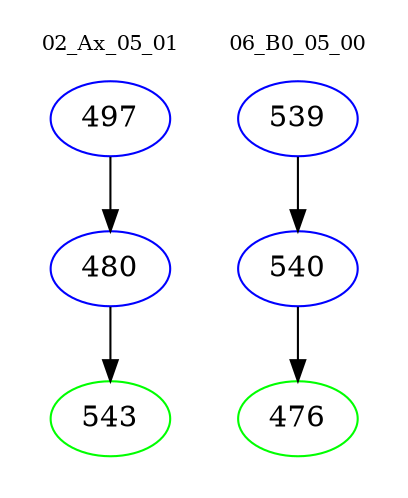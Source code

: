 digraph{
subgraph cluster_0 {
color = white
label = "02_Ax_05_01";
fontsize=10;
T0_497 [label="497", color="blue"]
T0_497 -> T0_480 [color="black"]
T0_480 [label="480", color="blue"]
T0_480 -> T0_543 [color="black"]
T0_543 [label="543", color="green"]
}
subgraph cluster_1 {
color = white
label = "06_B0_05_00";
fontsize=10;
T1_539 [label="539", color="blue"]
T1_539 -> T1_540 [color="black"]
T1_540 [label="540", color="blue"]
T1_540 -> T1_476 [color="black"]
T1_476 [label="476", color="green"]
}
}
